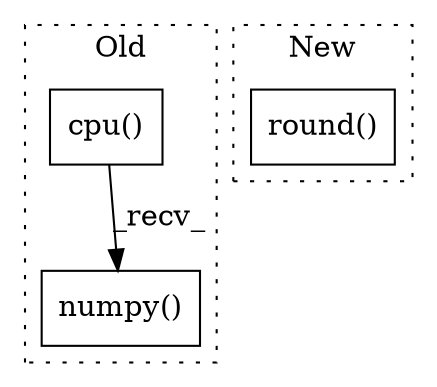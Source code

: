 digraph G {
subgraph cluster0 {
1 [label="numpy()" a="75" s="1738" l="27" shape="box"];
3 [label="cpu()" a="75" s="1738" l="19" shape="box"];
label = "Old";
style="dotted";
}
subgraph cluster1 {
2 [label="round()" a="75" s="1484" l="69" shape="box"];
label = "New";
style="dotted";
}
3 -> 1 [label="_recv_"];
}